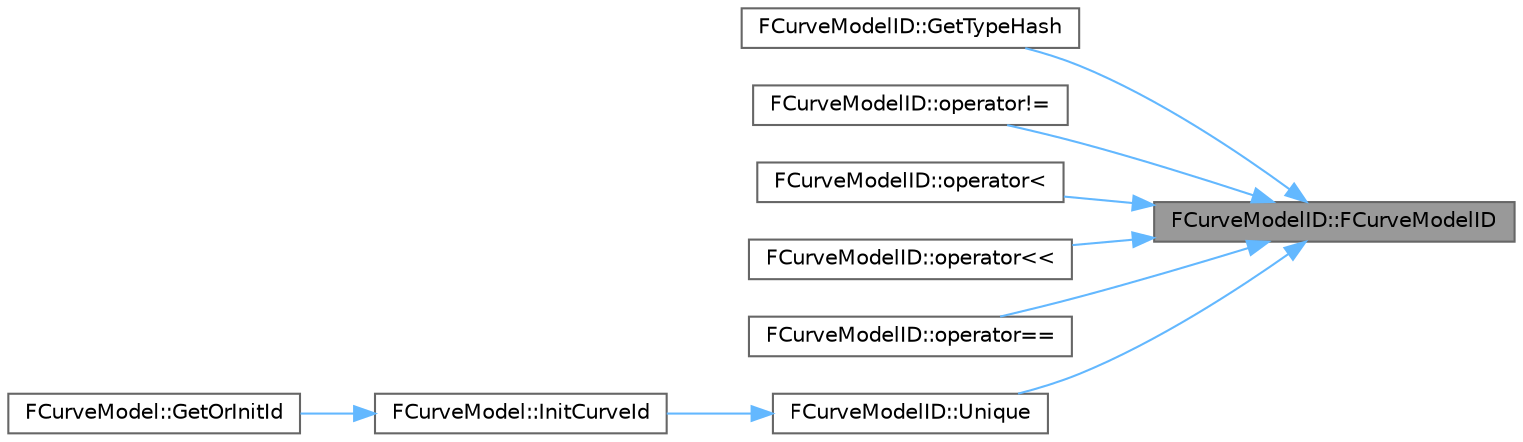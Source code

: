 digraph "FCurveModelID::FCurveModelID"
{
 // INTERACTIVE_SVG=YES
 // LATEX_PDF_SIZE
  bgcolor="transparent";
  edge [fontname=Helvetica,fontsize=10,labelfontname=Helvetica,labelfontsize=10];
  node [fontname=Helvetica,fontsize=10,shape=box,height=0.2,width=0.4];
  rankdir="RL";
  Node1 [id="Node000001",label="FCurveModelID::FCurveModelID",height=0.2,width=0.4,color="gray40", fillcolor="grey60", style="filled", fontcolor="black",tooltip="Default constructor is needed by e.g."];
  Node1 -> Node2 [id="edge1_Node000001_Node000002",dir="back",color="steelblue1",style="solid",tooltip=" "];
  Node2 [id="Node000002",label="FCurveModelID::GetTypeHash",height=0.2,width=0.4,color="grey40", fillcolor="white", style="filled",URL="$d7/d04/structFCurveModelID.html#acfc9bc4a2d2f5f17ce143e8475033d92",tooltip="Hash a curve model ID."];
  Node1 -> Node3 [id="edge2_Node000001_Node000003",dir="back",color="steelblue1",style="solid",tooltip=" "];
  Node3 [id="Node000003",label="FCurveModelID::operator!=",height=0.2,width=0.4,color="grey40", fillcolor="white", style="filled",URL="$d7/d04/structFCurveModelID.html#a2c961f6c815de5cf18226cabe2b4cd2b",tooltip="Check two IDs for inequality."];
  Node1 -> Node4 [id="edge3_Node000001_Node000004",dir="back",color="steelblue1",style="solid",tooltip=" "];
  Node4 [id="Node000004",label="FCurveModelID::operator\<",height=0.2,width=0.4,color="grey40", fillcolor="white", style="filled",URL="$d7/d04/structFCurveModelID.html#ac8fb3368e2d06672d7ea661d1eb9a4a0",tooltip="Test whether A is less than B."];
  Node1 -> Node5 [id="edge4_Node000001_Node000005",dir="back",color="steelblue1",style="solid",tooltip=" "];
  Node5 [id="Node000005",label="FCurveModelID::operator\<\<",height=0.2,width=0.4,color="grey40", fillcolor="white", style="filled",URL="$d7/d04/structFCurveModelID.html#a2deae6e83dff371a6786ea66411fb40f",tooltip="Save a curve model ID."];
  Node1 -> Node6 [id="edge5_Node000001_Node000006",dir="back",color="steelblue1",style="solid",tooltip=" "];
  Node6 [id="Node000006",label="FCurveModelID::operator==",height=0.2,width=0.4,color="grey40", fillcolor="white", style="filled",URL="$d7/d04/structFCurveModelID.html#a45895c45213c902f0df3d162b8254da2",tooltip="Check two IDs for equality."];
  Node1 -> Node7 [id="edge6_Node000001_Node000007",dir="back",color="steelblue1",style="solid",tooltip=" "];
  Node7 [id="Node000007",label="FCurveModelID::Unique",height=0.2,width=0.4,color="grey40", fillcolor="white", style="filled",URL="$d7/d04/structFCurveModelID.html#a8d0f0ebdf2cd8bda7aad763df1ad322d",tooltip="Generate a new curve model ID."];
  Node7 -> Node8 [id="edge7_Node000007_Node000008",dir="back",color="steelblue1",style="solid",tooltip=" "];
  Node8 [id="Node000008",label="FCurveModel::InitCurveId",height=0.2,width=0.4,color="grey40", fillcolor="white", style="filled",URL="$d1/dd0/classFCurveModel.html#acad926d060111bf5f64c3e2e155233e8",tooltip="Inits this curve with an optionally specified ID."];
  Node8 -> Node9 [id="edge8_Node000008_Node000009",dir="back",color="steelblue1",style="solid",tooltip=" "];
  Node9 [id="Node000009",label="FCurveModel::GetOrInitId",height=0.2,width=0.4,color="grey40", fillcolor="white", style="filled",URL="$d1/dd0/classFCurveModel.html#aed54abb2c9b1f24da75489432e65fc06",tooltip=" "];
}
